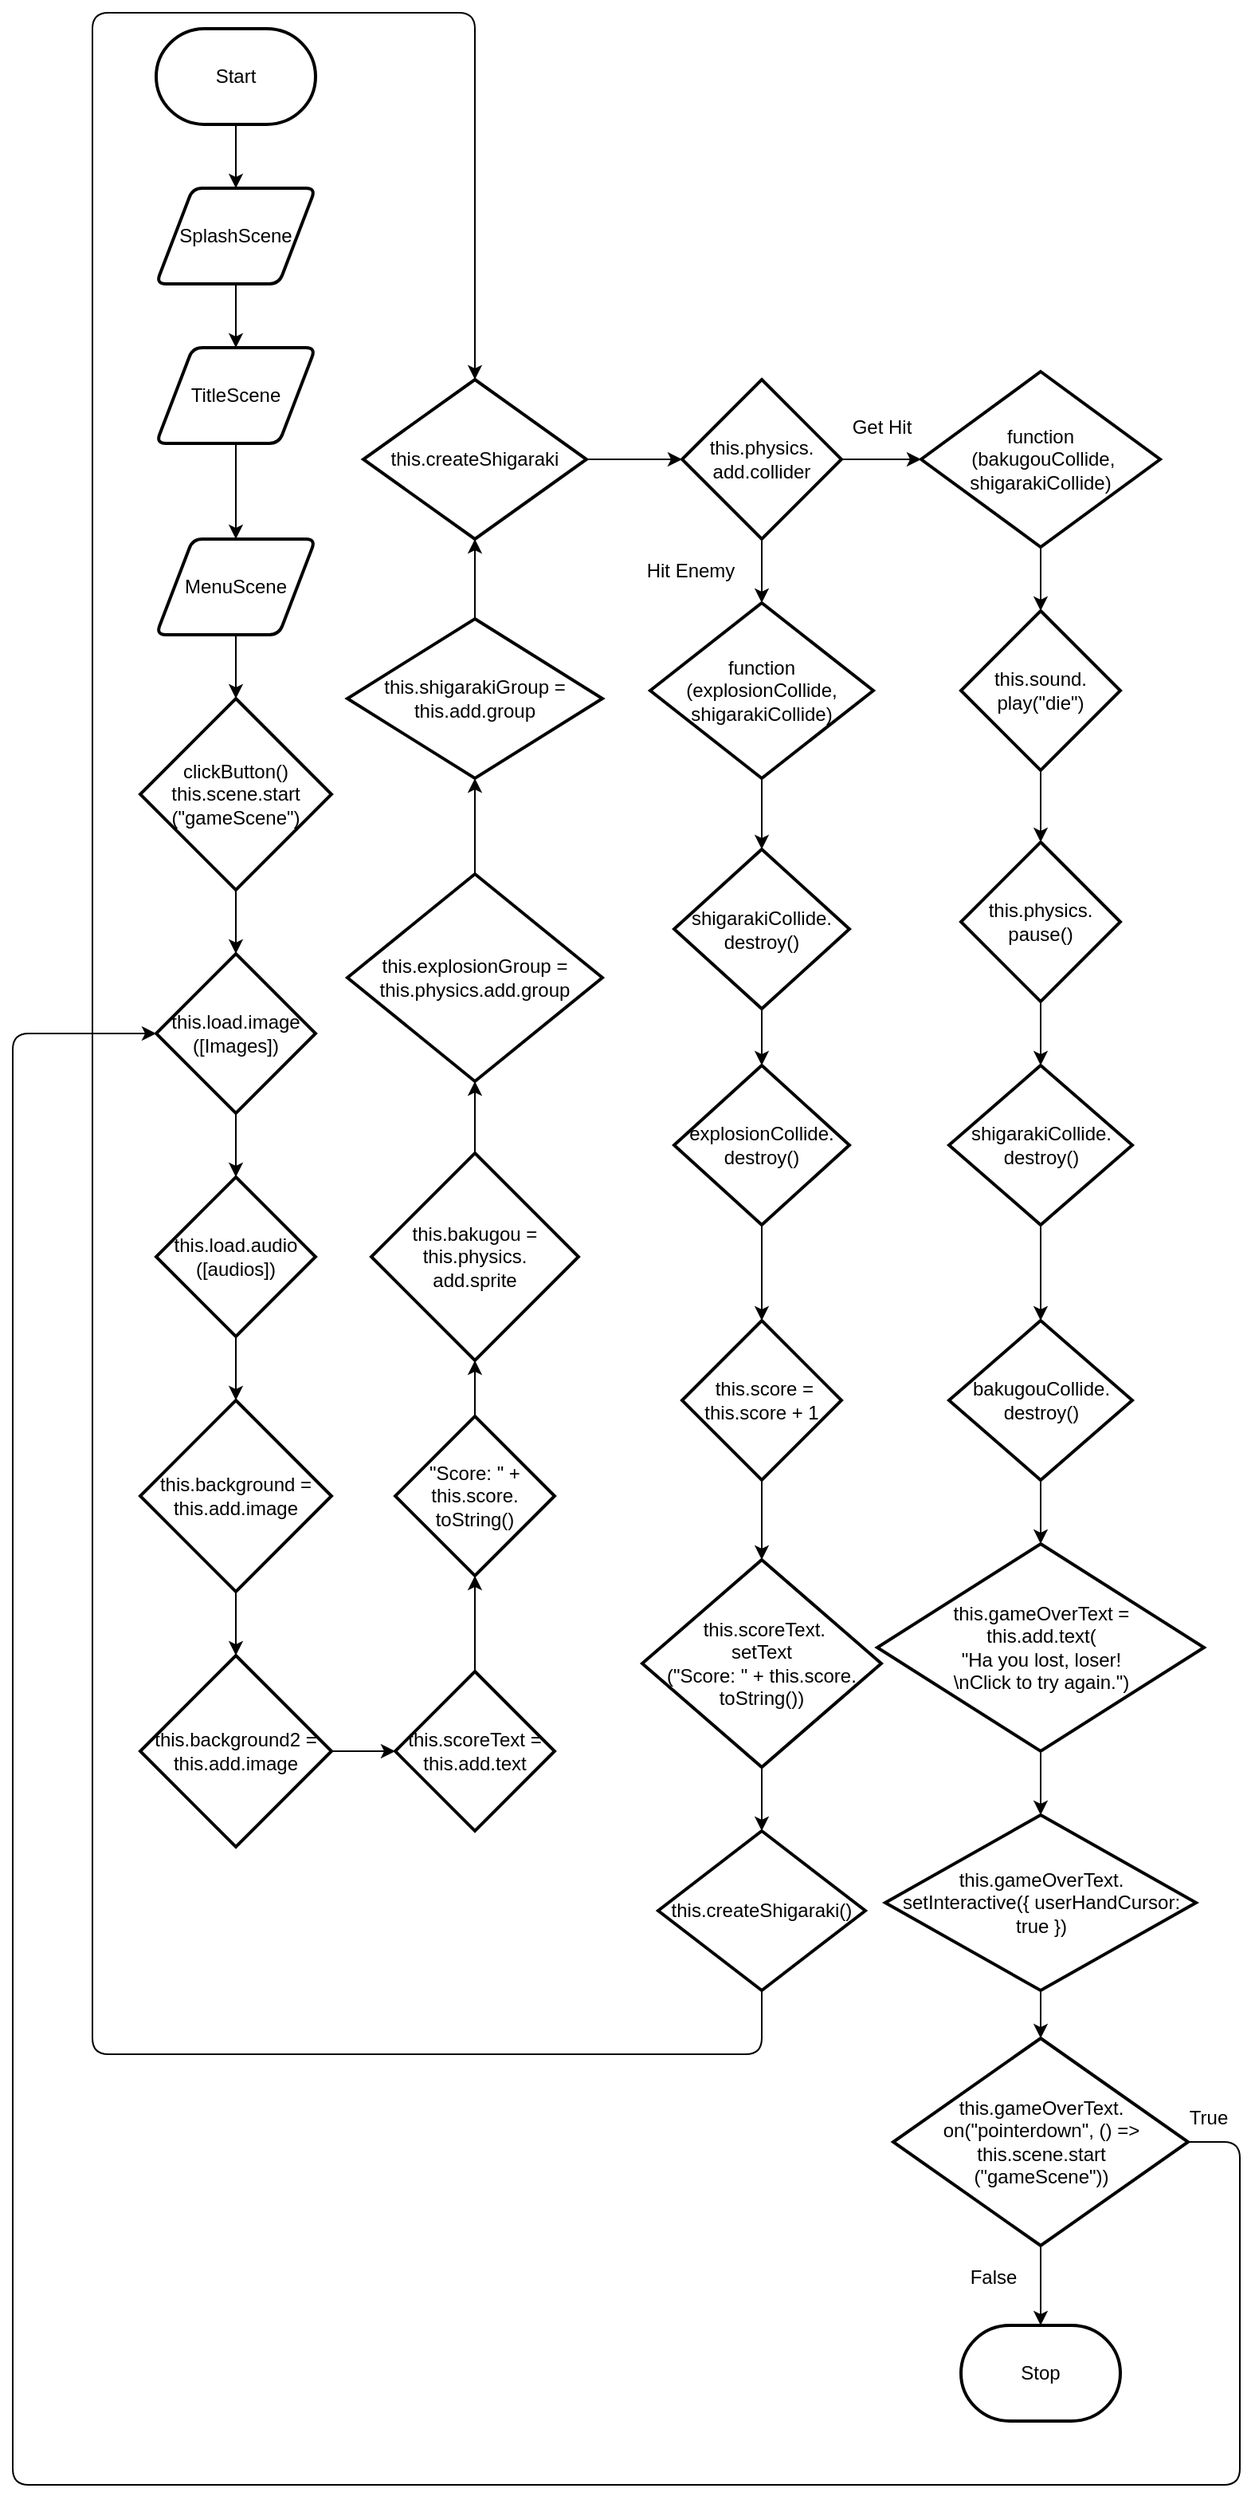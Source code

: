 <mxfile>
    <diagram id="1zO8iYW_GSPclbeq083z" name="Page-1">
        <mxGraphModel dx="1726" dy="476" grid="1" gridSize="10" guides="1" tooltips="1" connect="1" arrows="1" fold="1" page="1" pageScale="1" pageWidth="827" pageHeight="1169" math="0" shadow="0">
            <root>
                <mxCell id="0"/>
                <mxCell id="1" parent="0"/>
                <mxCell id="36" style="edgeStyle=none;html=1;entryX=0.5;entryY=0;entryDx=0;entryDy=0;" parent="1" source="2" target="3" edge="1">
                    <mxGeometry relative="1" as="geometry"/>
                </mxCell>
                <mxCell id="2" value="Start" style="strokeWidth=2;html=1;shape=mxgraph.flowchart.terminator;whiteSpace=wrap;" parent="1" vertex="1">
                    <mxGeometry x="40" y="20" width="100" height="60" as="geometry"/>
                </mxCell>
                <mxCell id="35" style="edgeStyle=none;html=1;exitX=0.5;exitY=1;exitDx=0;exitDy=0;entryX=0.5;entryY=0;entryDx=0;entryDy=0;" parent="1" source="3" target="4" edge="1">
                    <mxGeometry relative="1" as="geometry"/>
                </mxCell>
                <mxCell id="3" value="SplashScene" style="shape=parallelogram;html=1;strokeWidth=2;perimeter=parallelogramPerimeter;whiteSpace=wrap;rounded=1;arcSize=12;size=0.23;" parent="1" vertex="1">
                    <mxGeometry x="40" y="120" width="100" height="60" as="geometry"/>
                </mxCell>
                <mxCell id="34" style="edgeStyle=none;html=1;exitX=0.5;exitY=1;exitDx=0;exitDy=0;entryX=0.5;entryY=0;entryDx=0;entryDy=0;" parent="1" source="4" target="5" edge="1">
                    <mxGeometry relative="1" as="geometry"/>
                </mxCell>
                <mxCell id="4" value="TitleScene" style="shape=parallelogram;html=1;strokeWidth=2;perimeter=parallelogramPerimeter;whiteSpace=wrap;rounded=1;arcSize=12;size=0.23;" parent="1" vertex="1">
                    <mxGeometry x="40" y="220" width="100" height="60" as="geometry"/>
                </mxCell>
                <mxCell id="33" style="edgeStyle=none;html=1;exitX=0.5;exitY=1;exitDx=0;exitDy=0;entryX=0.5;entryY=0;entryDx=0;entryDy=0;entryPerimeter=0;" parent="1" source="5" target="6" edge="1">
                    <mxGeometry relative="1" as="geometry"/>
                </mxCell>
                <mxCell id="5" value="MenuScene" style="shape=parallelogram;html=1;strokeWidth=2;perimeter=parallelogramPerimeter;whiteSpace=wrap;rounded=1;arcSize=12;size=0.23;" parent="1" vertex="1">
                    <mxGeometry x="40" y="340" width="100" height="60" as="geometry"/>
                </mxCell>
                <mxCell id="32" style="edgeStyle=none;html=1;exitX=0.5;exitY=1;exitDx=0;exitDy=0;exitPerimeter=0;entryX=0.5;entryY=0;entryDx=0;entryDy=0;entryPerimeter=0;" parent="1" source="6" target="8" edge="1">
                    <mxGeometry relative="1" as="geometry"/>
                </mxCell>
                <mxCell id="6" value="&lt;div&gt;clickButton() &lt;span&gt;this.scene.start&lt;/span&gt;&lt;/div&gt;&lt;div&gt;&lt;span&gt;(&quot;gameScene&quot;)&lt;/span&gt;&lt;/div&gt;" style="strokeWidth=2;html=1;shape=mxgraph.flowchart.decision;whiteSpace=wrap;" parent="1" vertex="1">
                    <mxGeometry x="30" y="440" width="120" height="120" as="geometry"/>
                </mxCell>
                <mxCell id="31" style="edgeStyle=none;html=1;exitX=0.5;exitY=1;exitDx=0;exitDy=0;exitPerimeter=0;entryX=0.5;entryY=0;entryDx=0;entryDy=0;entryPerimeter=0;" parent="1" source="8" target="9" edge="1">
                    <mxGeometry relative="1" as="geometry"/>
                </mxCell>
                <mxCell id="8" value="this.load.image&lt;br&gt;([Images])" style="strokeWidth=2;html=1;shape=mxgraph.flowchart.decision;whiteSpace=wrap;" parent="1" vertex="1">
                    <mxGeometry x="40" y="600" width="100" height="100" as="geometry"/>
                </mxCell>
                <mxCell id="30" style="edgeStyle=none;html=1;exitX=0.5;exitY=1;exitDx=0;exitDy=0;exitPerimeter=0;entryX=0.5;entryY=0;entryDx=0;entryDy=0;entryPerimeter=0;" parent="1" source="9" target="10" edge="1">
                    <mxGeometry relative="1" as="geometry"/>
                </mxCell>
                <mxCell id="9" value="this.load.audio&lt;br&gt;([audios])" style="strokeWidth=2;html=1;shape=mxgraph.flowchart.decision;whiteSpace=wrap;" parent="1" vertex="1">
                    <mxGeometry x="40" y="740" width="100" height="100" as="geometry"/>
                </mxCell>
                <mxCell id="29" style="edgeStyle=none;html=1;exitX=0.5;exitY=1;exitDx=0;exitDy=0;exitPerimeter=0;entryX=0.5;entryY=0;entryDx=0;entryDy=0;entryPerimeter=0;" parent="1" source="10" target="14" edge="1">
                    <mxGeometry relative="1" as="geometry"/>
                </mxCell>
                <mxCell id="10" value="this.background = this.add.image" style="strokeWidth=2;html=1;shape=mxgraph.flowchart.decision;whiteSpace=wrap;" parent="1" vertex="1">
                    <mxGeometry x="30" y="880" width="120" height="120" as="geometry"/>
                </mxCell>
                <mxCell id="28" style="edgeStyle=none;html=1;exitX=1;exitY=0.5;exitDx=0;exitDy=0;exitPerimeter=0;entryX=0;entryY=0.5;entryDx=0;entryDy=0;entryPerimeter=0;" parent="1" source="14" target="15" edge="1">
                    <mxGeometry relative="1" as="geometry"/>
                </mxCell>
                <mxCell id="14" value="this.background2 = this.add.image" style="strokeWidth=2;html=1;shape=mxgraph.flowchart.decision;whiteSpace=wrap;" parent="1" vertex="1">
                    <mxGeometry x="30" y="1040" width="120" height="120" as="geometry"/>
                </mxCell>
                <mxCell id="27" style="edgeStyle=none;html=1;entryX=0.5;entryY=1;entryDx=0;entryDy=0;entryPerimeter=0;" parent="1" source="15" target="16" edge="1">
                    <mxGeometry relative="1" as="geometry"/>
                </mxCell>
                <mxCell id="15" value="this.scoreText = this.add.text" style="strokeWidth=2;html=1;shape=mxgraph.flowchart.decision;whiteSpace=wrap;" parent="1" vertex="1">
                    <mxGeometry x="190" y="1050" width="100" height="100" as="geometry"/>
                </mxCell>
                <mxCell id="26" style="edgeStyle=none;html=1;exitX=0.5;exitY=0;exitDx=0;exitDy=0;exitPerimeter=0;entryX=0.5;entryY=1;entryDx=0;entryDy=0;entryPerimeter=0;" parent="1" source="16" target="17" edge="1">
                    <mxGeometry relative="1" as="geometry"/>
                </mxCell>
                <mxCell id="16" value="&quot;Score: &quot; + this.score.&lt;br&gt;toString()" style="strokeWidth=2;html=1;shape=mxgraph.flowchart.decision;whiteSpace=wrap;" parent="1" vertex="1">
                    <mxGeometry x="190" y="890" width="100" height="100" as="geometry"/>
                </mxCell>
                <mxCell id="25" style="edgeStyle=none;html=1;exitX=0.5;exitY=0;exitDx=0;exitDy=0;exitPerimeter=0;entryX=0.5;entryY=1;entryDx=0;entryDy=0;entryPerimeter=0;" parent="1" source="17" target="18" edge="1">
                    <mxGeometry relative="1" as="geometry"/>
                </mxCell>
                <mxCell id="17" value="this.bakugou = this.physics.&lt;br&gt;add.sprite" style="strokeWidth=2;html=1;shape=mxgraph.flowchart.decision;whiteSpace=wrap;" parent="1" vertex="1">
                    <mxGeometry x="175" y="725" width="130" height="130" as="geometry"/>
                </mxCell>
                <mxCell id="24" style="edgeStyle=none;html=1;exitX=0.5;exitY=0;exitDx=0;exitDy=0;exitPerimeter=0;entryX=0.5;entryY=1;entryDx=0;entryDy=0;entryPerimeter=0;" parent="1" source="18" target="19" edge="1">
                    <mxGeometry relative="1" as="geometry"/>
                </mxCell>
                <mxCell id="18" value="this.explosionGroup = this.physics.add.group" style="strokeWidth=2;html=1;shape=mxgraph.flowchart.decision;whiteSpace=wrap;" parent="1" vertex="1">
                    <mxGeometry x="160" y="550" width="160" height="130" as="geometry"/>
                </mxCell>
                <mxCell id="23" style="edgeStyle=none;html=1;exitX=0.5;exitY=0;exitDx=0;exitDy=0;exitPerimeter=0;entryX=0.5;entryY=1;entryDx=0;entryDy=0;entryPerimeter=0;" parent="1" source="19" target="20" edge="1">
                    <mxGeometry relative="1" as="geometry"/>
                </mxCell>
                <mxCell id="19" value="this.shigarakiGroup = this.add.group" style="strokeWidth=2;html=1;shape=mxgraph.flowchart.decision;whiteSpace=wrap;" parent="1" vertex="1">
                    <mxGeometry x="160" y="390" width="160" height="100" as="geometry"/>
                </mxCell>
                <mxCell id="22" style="edgeStyle=none;html=1;entryX=0;entryY=0.5;entryDx=0;entryDy=0;entryPerimeter=0;" parent="1" source="20" target="21" edge="1">
                    <mxGeometry relative="1" as="geometry"/>
                </mxCell>
                <mxCell id="20" value="this.createShigaraki" style="strokeWidth=2;html=1;shape=mxgraph.flowchart.decision;whiteSpace=wrap;" parent="1" vertex="1">
                    <mxGeometry x="170" y="240" width="140" height="100" as="geometry"/>
                </mxCell>
                <mxCell id="38" style="edgeStyle=none;html=1;entryX=0.5;entryY=0;entryDx=0;entryDy=0;entryPerimeter=0;" parent="1" source="21" target="37" edge="1">
                    <mxGeometry relative="1" as="geometry"/>
                </mxCell>
                <mxCell id="40" style="edgeStyle=none;html=1;entryX=0;entryY=0.5;entryDx=0;entryDy=0;entryPerimeter=0;" parent="1" source="21" target="39" edge="1">
                    <mxGeometry relative="1" as="geometry"/>
                </mxCell>
                <mxCell id="21" value="this.physics.&lt;br&gt;add.collider" style="strokeWidth=2;html=1;shape=mxgraph.flowchart.decision;whiteSpace=wrap;" parent="1" vertex="1">
                    <mxGeometry x="370" y="240" width="100" height="100" as="geometry"/>
                </mxCell>
                <mxCell id="46" style="edgeStyle=none;html=1;exitX=0.5;exitY=1;exitDx=0;exitDy=0;exitPerimeter=0;entryX=0.5;entryY=0;entryDx=0;entryDy=0;entryPerimeter=0;" edge="1" parent="1" source="37" target="41">
                    <mxGeometry relative="1" as="geometry">
                        <mxPoint x="420" y="530" as="targetPoint"/>
                    </mxGeometry>
                </mxCell>
                <mxCell id="37" value="function &lt;br&gt;(explosionCollide, shigarakiCollide)" style="strokeWidth=2;html=1;shape=mxgraph.flowchart.decision;whiteSpace=wrap;" parent="1" vertex="1">
                    <mxGeometry x="350" y="380" width="140" height="110" as="geometry"/>
                </mxCell>
                <mxCell id="60" style="edgeStyle=none;html=1;exitX=0.5;exitY=1;exitDx=0;exitDy=0;exitPerimeter=0;entryX=0.5;entryY=0;entryDx=0;entryDy=0;entryPerimeter=0;" edge="1" parent="1" source="39" target="51">
                    <mxGeometry relative="1" as="geometry"/>
                </mxCell>
                <mxCell id="39" value="function&lt;br&gt;&amp;nbsp;(bakugouCollide, shigarakiCollide)" style="strokeWidth=2;html=1;shape=mxgraph.flowchart.decision;whiteSpace=wrap;" parent="1" vertex="1">
                    <mxGeometry x="520" y="235" width="150" height="110" as="geometry"/>
                </mxCell>
                <mxCell id="47" style="edgeStyle=none;html=1;exitX=0.5;exitY=1;exitDx=0;exitDy=0;exitPerimeter=0;entryX=0.5;entryY=0;entryDx=0;entryDy=0;entryPerimeter=0;" edge="1" parent="1" source="41" target="42">
                    <mxGeometry relative="1" as="geometry"/>
                </mxCell>
                <mxCell id="41" value="shigarakiCollide.&lt;br&gt;destroy()" style="strokeWidth=2;html=1;shape=mxgraph.flowchart.decision;whiteSpace=wrap;" parent="1" vertex="1">
                    <mxGeometry x="365" y="534.5" width="110" height="100" as="geometry"/>
                </mxCell>
                <mxCell id="48" style="edgeStyle=none;html=1;exitX=0.5;exitY=1;exitDx=0;exitDy=0;exitPerimeter=0;" edge="1" parent="1" source="42" target="43">
                    <mxGeometry relative="1" as="geometry"/>
                </mxCell>
                <mxCell id="42" value="explosionCollide.&lt;br&gt;destroy()" style="strokeWidth=2;html=1;shape=mxgraph.flowchart.decision;whiteSpace=wrap;" parent="1" vertex="1">
                    <mxGeometry x="365" y="670" width="110" height="100" as="geometry"/>
                </mxCell>
                <mxCell id="49" style="edgeStyle=none;html=1;exitX=0.5;exitY=1;exitDx=0;exitDy=0;exitPerimeter=0;entryX=0.5;entryY=0;entryDx=0;entryDy=0;entryPerimeter=0;" edge="1" parent="1" source="43" target="44">
                    <mxGeometry relative="1" as="geometry"/>
                </mxCell>
                <mxCell id="43" value="&amp;nbsp;this.score = this.score + 1" style="strokeWidth=2;html=1;shape=mxgraph.flowchart.decision;whiteSpace=wrap;" parent="1" vertex="1">
                    <mxGeometry x="370" y="830" width="100" height="100" as="geometry"/>
                </mxCell>
                <mxCell id="50" style="edgeStyle=none;html=1;exitX=0.5;exitY=1;exitDx=0;exitDy=0;exitPerimeter=0;entryX=0.5;entryY=0;entryDx=0;entryDy=0;entryPerimeter=0;" edge="1" parent="1" source="44" target="45">
                    <mxGeometry relative="1" as="geometry"/>
                </mxCell>
                <mxCell id="44" value="&amp;nbsp;this.scoreText.&lt;br&gt;setText&lt;br&gt;(&quot;Score: &quot; + this.score.&lt;br&gt;toString())" style="strokeWidth=2;html=1;shape=mxgraph.flowchart.decision;whiteSpace=wrap;" parent="1" vertex="1">
                    <mxGeometry x="345" y="980" width="150" height="130" as="geometry"/>
                </mxCell>
                <mxCell id="64" style="edgeStyle=none;html=1;exitX=0.5;exitY=1;exitDx=0;exitDy=0;exitPerimeter=0;entryX=0.5;entryY=0;entryDx=0;entryDy=0;entryPerimeter=0;" edge="1" parent="1" source="45" target="20">
                    <mxGeometry relative="1" as="geometry">
                        <Array as="points">
                            <mxPoint x="420" y="1290"/>
                            <mxPoint y="1290"/>
                            <mxPoint y="10"/>
                            <mxPoint x="240" y="10"/>
                        </Array>
                    </mxGeometry>
                </mxCell>
                <mxCell id="45" value="this.createShigaraki()" style="strokeWidth=2;html=1;shape=mxgraph.flowchart.decision;whiteSpace=wrap;" parent="1" vertex="1">
                    <mxGeometry x="355" y="1150" width="130" height="100" as="geometry"/>
                </mxCell>
                <mxCell id="59" style="edgeStyle=none;html=1;exitX=0.5;exitY=1;exitDx=0;exitDy=0;exitPerimeter=0;entryX=0.5;entryY=0;entryDx=0;entryDy=0;entryPerimeter=0;" edge="1" parent="1" source="51" target="52">
                    <mxGeometry relative="1" as="geometry">
                        <mxPoint x="595" y="520" as="targetPoint"/>
                    </mxGeometry>
                </mxCell>
                <mxCell id="51" value="this.sound.&lt;br&gt;play(&quot;die&quot;)" style="strokeWidth=2;html=1;shape=mxgraph.flowchart.decision;whiteSpace=wrap;" vertex="1" parent="1">
                    <mxGeometry x="545" y="385" width="100" height="100" as="geometry"/>
                </mxCell>
                <mxCell id="58" style="edgeStyle=none;html=1;exitX=0.5;exitY=1;exitDx=0;exitDy=0;exitPerimeter=0;entryX=0.5;entryY=0;entryDx=0;entryDy=0;entryPerimeter=0;" edge="1" parent="1" source="52" target="53">
                    <mxGeometry relative="1" as="geometry"/>
                </mxCell>
                <mxCell id="52" value="this.physics.&lt;br&gt;pause()" style="strokeWidth=2;html=1;shape=mxgraph.flowchart.decision;whiteSpace=wrap;" vertex="1" parent="1">
                    <mxGeometry x="545" y="530" width="100" height="100" as="geometry"/>
                </mxCell>
                <mxCell id="57" style="edgeStyle=none;html=1;exitX=0.5;exitY=1;exitDx=0;exitDy=0;exitPerimeter=0;entryX=0.5;entryY=0;entryDx=0;entryDy=0;entryPerimeter=0;" edge="1" parent="1" source="53" target="54">
                    <mxGeometry relative="1" as="geometry"/>
                </mxCell>
                <mxCell id="53" value="shigarakiCollide.&lt;br&gt;destroy()" style="strokeWidth=2;html=1;shape=mxgraph.flowchart.decision;whiteSpace=wrap;" vertex="1" parent="1">
                    <mxGeometry x="537.5" y="670" width="115" height="100" as="geometry"/>
                </mxCell>
                <mxCell id="56" style="edgeStyle=none;html=1;exitX=0.5;exitY=1;exitDx=0;exitDy=0;exitPerimeter=0;entryX=0.5;entryY=0;entryDx=0;entryDy=0;entryPerimeter=0;" edge="1" parent="1" source="54" target="55">
                    <mxGeometry relative="1" as="geometry"/>
                </mxCell>
                <mxCell id="54" value="bakugouCollide.&lt;br&gt;destroy()" style="strokeWidth=2;html=1;shape=mxgraph.flowchart.decision;whiteSpace=wrap;" vertex="1" parent="1">
                    <mxGeometry x="537.5" y="830" width="115" height="100" as="geometry"/>
                </mxCell>
                <mxCell id="62" style="edgeStyle=none;html=1;exitX=0.5;exitY=1;exitDx=0;exitDy=0;exitPerimeter=0;entryX=0.5;entryY=0;entryDx=0;entryDy=0;entryPerimeter=0;" edge="1" parent="1" source="55" target="61">
                    <mxGeometry relative="1" as="geometry"/>
                </mxCell>
                <mxCell id="55" value="&lt;div&gt;this.gameOverText =&lt;/div&gt;&lt;div&gt;this.add&lt;span&gt;.text(&lt;/span&gt;&lt;/div&gt;&quot;Ha you lost, loser!&lt;br&gt;\nClick to try again.&quot;)" style="strokeWidth=2;html=1;shape=mxgraph.flowchart.decision;whiteSpace=wrap;" vertex="1" parent="1">
                    <mxGeometry x="492.5" y="970" width="205" height="130" as="geometry"/>
                </mxCell>
                <mxCell id="65" style="edgeStyle=none;html=1;exitX=0.5;exitY=1;exitDx=0;exitDy=0;exitPerimeter=0;entryX=0.5;entryY=0;entryDx=0;entryDy=0;entryPerimeter=0;" edge="1" parent="1" source="61" target="63">
                    <mxGeometry relative="1" as="geometry"/>
                </mxCell>
                <mxCell id="61" value="this.gameOverText.&lt;br&gt;setInteractive({ userHandCursor: true })" style="strokeWidth=2;html=1;shape=mxgraph.flowchart.decision;whiteSpace=wrap;" vertex="1" parent="1">
                    <mxGeometry x="497.5" y="1140" width="195" height="110" as="geometry"/>
                </mxCell>
                <mxCell id="67" style="edgeStyle=none;html=1;exitX=0.5;exitY=1;exitDx=0;exitDy=0;exitPerimeter=0;entryX=0.5;entryY=0;entryDx=0;entryDy=0;entryPerimeter=0;" edge="1" parent="1" source="63" target="66">
                    <mxGeometry relative="1" as="geometry"/>
                </mxCell>
                <mxCell id="68" style="edgeStyle=none;html=1;exitX=1;exitY=0.5;exitDx=0;exitDy=0;exitPerimeter=0;entryX=0;entryY=0.5;entryDx=0;entryDy=0;entryPerimeter=0;" edge="1" parent="1" source="63" target="8">
                    <mxGeometry relative="1" as="geometry">
                        <Array as="points">
                            <mxPoint x="720" y="1345"/>
                            <mxPoint x="720" y="1560"/>
                            <mxPoint x="-50" y="1560"/>
                            <mxPoint x="-50" y="650"/>
                        </Array>
                    </mxGeometry>
                </mxCell>
                <mxCell id="63" value="this.gameOverText.&lt;br&gt;on(&quot;pointerdown&quot;, () =&amp;gt; this.scene.start&lt;br&gt;(&quot;gameScene&quot;))" style="strokeWidth=2;html=1;shape=mxgraph.flowchart.decision;whiteSpace=wrap;" vertex="1" parent="1">
                    <mxGeometry x="502.5" y="1280" width="185" height="130" as="geometry"/>
                </mxCell>
                <mxCell id="66" value="Stop" style="strokeWidth=2;html=1;shape=mxgraph.flowchart.terminator;whiteSpace=wrap;" vertex="1" parent="1">
                    <mxGeometry x="545" y="1460" width="100" height="60" as="geometry"/>
                </mxCell>
                <mxCell id="69" value="Get Hit" style="text;html=1;align=center;verticalAlign=middle;resizable=0;points=[];autosize=1;strokeColor=none;fillColor=none;" vertex="1" parent="1">
                    <mxGeometry x="470" y="260" width="50" height="20" as="geometry"/>
                </mxCell>
                <mxCell id="70" value="Hit Enemy" style="text;html=1;align=center;verticalAlign=middle;resizable=0;points=[];autosize=1;strokeColor=none;fillColor=none;" vertex="1" parent="1">
                    <mxGeometry x="340" y="350" width="70" height="20" as="geometry"/>
                </mxCell>
                <mxCell id="71" value="False" style="text;html=1;align=center;verticalAlign=middle;resizable=0;points=[];autosize=1;strokeColor=none;fillColor=none;" vertex="1" parent="1">
                    <mxGeometry x="545" y="1420" width="40" height="20" as="geometry"/>
                </mxCell>
                <mxCell id="72" value="True" style="text;html=1;align=center;verticalAlign=middle;resizable=0;points=[];autosize=1;strokeColor=none;fillColor=none;" vertex="1" parent="1">
                    <mxGeometry x="680" y="1320" width="40" height="20" as="geometry"/>
                </mxCell>
            </root>
        </mxGraphModel>
    </diagram>
</mxfile>